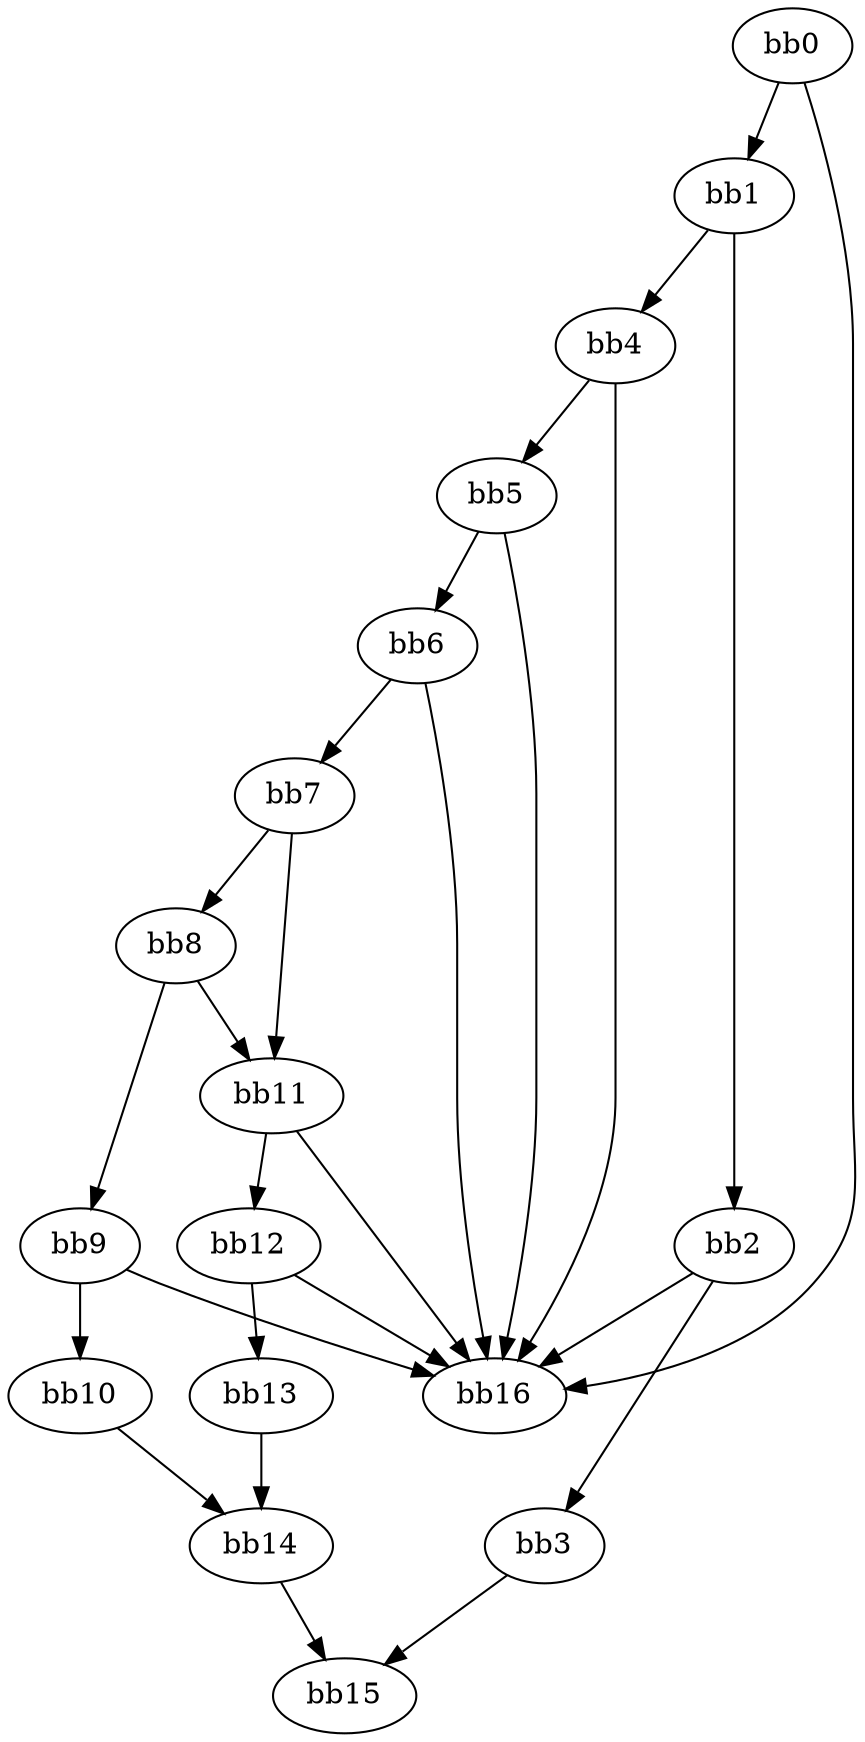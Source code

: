 digraph {
    0 [ label = "bb0\l" ]
    1 [ label = "bb1\l" ]
    2 [ label = "bb2\l" ]
    3 [ label = "bb3\l" ]
    4 [ label = "bb4\l" ]
    5 [ label = "bb5\l" ]
    6 [ label = "bb6\l" ]
    7 [ label = "bb7\l" ]
    8 [ label = "bb8\l" ]
    9 [ label = "bb9\l" ]
    10 [ label = "bb10\l" ]
    11 [ label = "bb11\l" ]
    12 [ label = "bb12\l" ]
    13 [ label = "bb13\l" ]
    14 [ label = "bb14\l" ]
    15 [ label = "bb15\l" ]
    16 [ label = "bb16\l" ]
    0 -> 1 [ ]
    0 -> 16 [ ]
    1 -> 2 [ ]
    1 -> 4 [ ]
    2 -> 3 [ ]
    2 -> 16 [ ]
    3 -> 15 [ ]
    4 -> 5 [ ]
    4 -> 16 [ ]
    5 -> 6 [ ]
    5 -> 16 [ ]
    6 -> 7 [ ]
    6 -> 16 [ ]
    7 -> 8 [ ]
    7 -> 11 [ ]
    8 -> 9 [ ]
    8 -> 11 [ ]
    9 -> 10 [ ]
    9 -> 16 [ ]
    10 -> 14 [ ]
    11 -> 12 [ ]
    11 -> 16 [ ]
    12 -> 13 [ ]
    12 -> 16 [ ]
    13 -> 14 [ ]
    14 -> 15 [ ]
}

